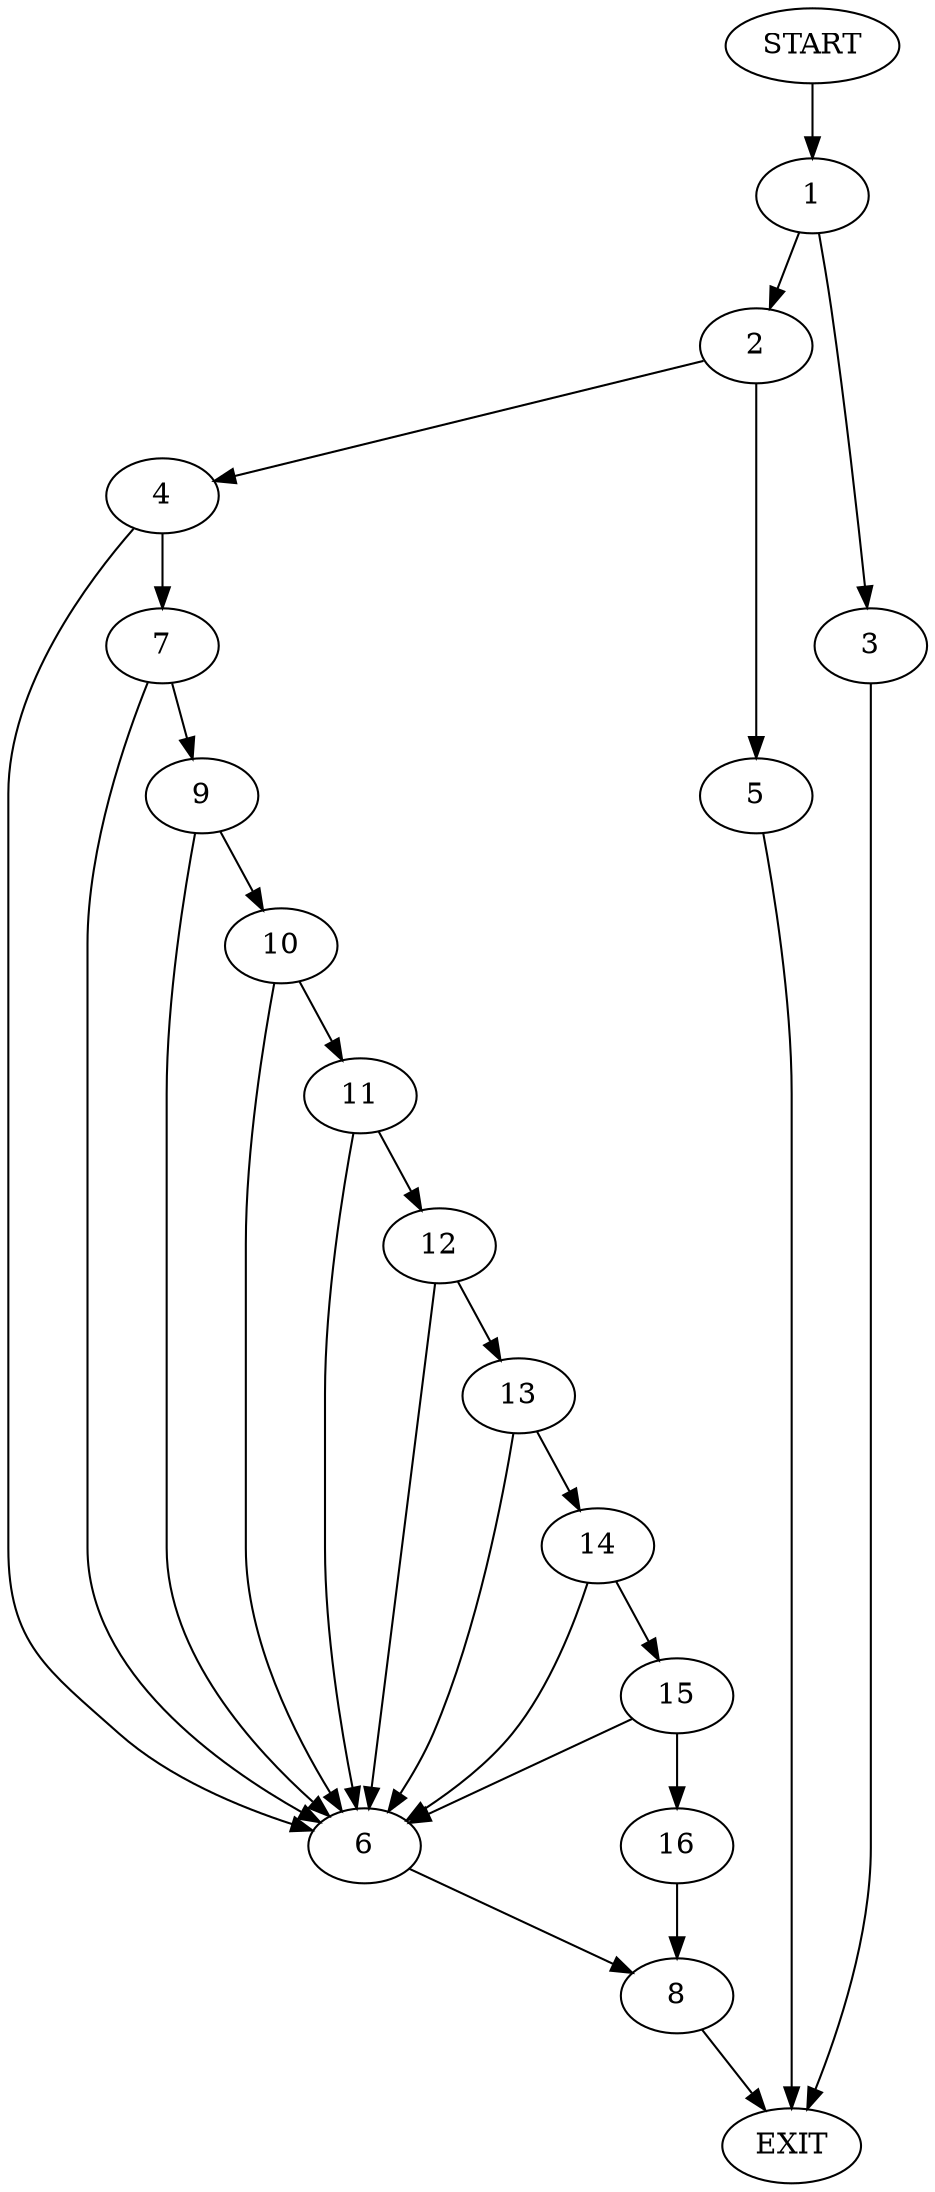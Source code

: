 digraph {
0 [label="START"]
17 [label="EXIT"]
0 -> 1
1 -> 2
1 -> 3
2 -> 4
2 -> 5
3 -> 17
5 -> 17
4 -> 6
4 -> 7
6 -> 8
7 -> 6
7 -> 9
9 -> 6
9 -> 10
10 -> 11
10 -> 6
11 -> 6
11 -> 12
12 -> 6
12 -> 13
13 -> 14
13 -> 6
14 -> 6
14 -> 15
15 -> 6
15 -> 16
16 -> 8
8 -> 17
}
